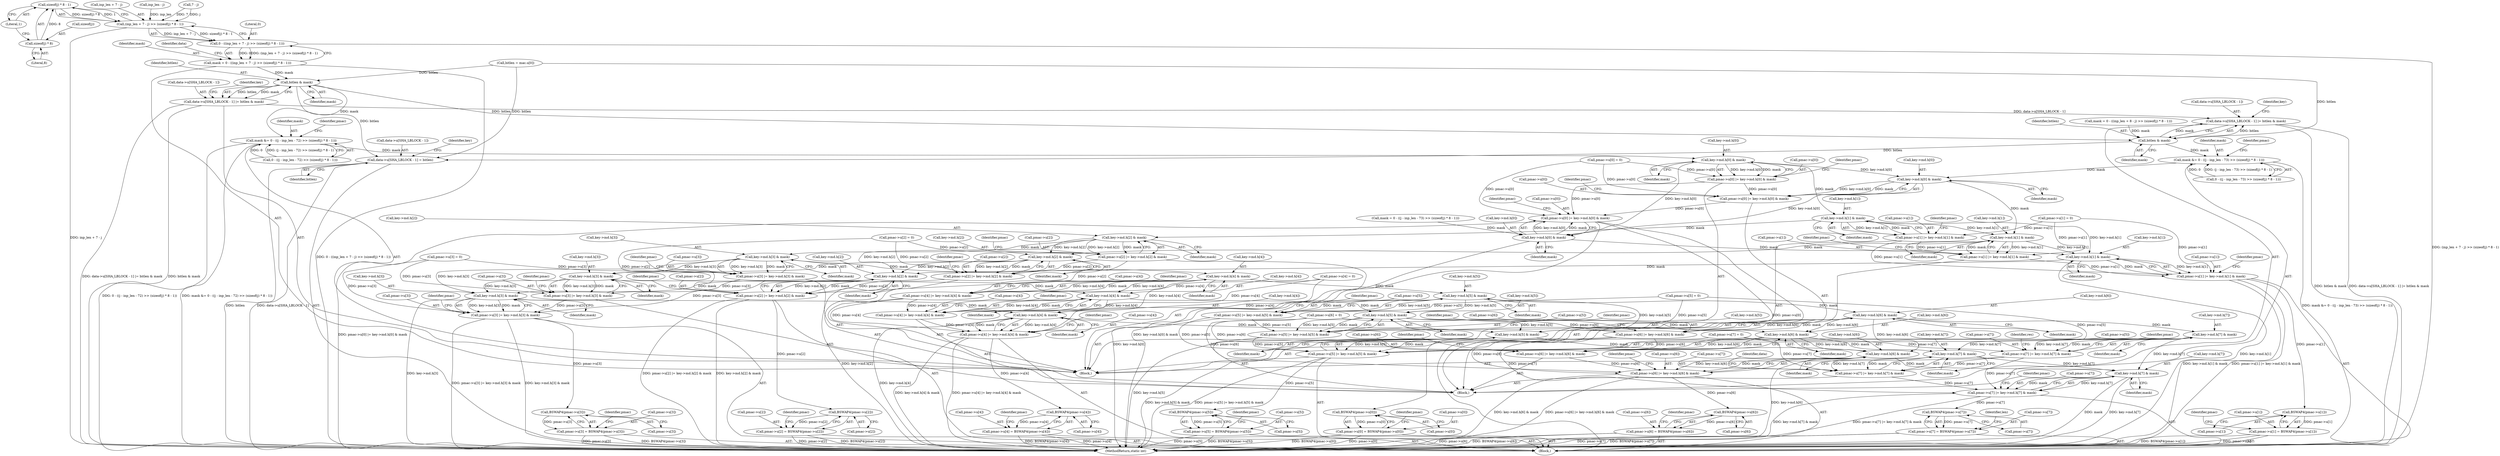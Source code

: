 digraph "0_openssl_68595c0c2886e7942a14f98c17a55a88afb6c292_0@API" {
"1000932" [label="(Call,sizeof(j) * 8 - 1)"];
"1000933" [label="(Call,sizeof(j) * 8)"];
"1000926" [label="(Call,(inp_len + 7 - j) >> (sizeof(j) * 8 - 1))"];
"1000924" [label="(Call,0 - ((inp_len + 7 - j) >> (sizeof(j) * 8 - 1)))"];
"1000922" [label="(Call,mask = 0 - ((inp_len + 7 - j) >> (sizeof(j) * 8 - 1)))"];
"1000946" [label="(Call,bitlen & mask)"];
"1000938" [label="(Call,data->u[SHA_LBLOCK - 1] |= bitlen & mask)"];
"1001137" [label="(Call,data->u[SHA_LBLOCK - 1] |= bitlen & mask)"];
"1000956" [label="(Call,mask &= 0 - ((j - inp_len - 72) >> (sizeof(j) * 8 - 1)))"];
"1000978" [label="(Call,key->md.h[0] & mask)"];
"1000972" [label="(Call,pmac->u[0] |= key->md.h[0] & mask)"];
"1001171" [label="(Call,pmac->u[0] |= key->md.h[0] & mask)"];
"1001406" [label="(Call,pmac->u[0] |= key->md.h[0] & mask)"];
"1001532" [label="(Call,BSWAP4(pmac->u[0]))"];
"1001526" [label="(Call,pmac->u[0] = BSWAP4(pmac->u[0]))"];
"1000993" [label="(Call,key->md.h[1] & mask)"];
"1000987" [label="(Call,pmac->u[1] |= key->md.h[1] & mask)"];
"1001186" [label="(Call,pmac->u[1] |= key->md.h[1] & mask)"];
"1001421" [label="(Call,pmac->u[1] |= key->md.h[1] & mask)"];
"1001544" [label="(Call,BSWAP4(pmac->u[1]))"];
"1001538" [label="(Call,pmac->u[1] = BSWAP4(pmac->u[1]))"];
"1001008" [label="(Call,key->md.h[2] & mask)"];
"1001002" [label="(Call,pmac->u[2] |= key->md.h[2] & mask)"];
"1001201" [label="(Call,pmac->u[2] |= key->md.h[2] & mask)"];
"1001436" [label="(Call,pmac->u[2] |= key->md.h[2] & mask)"];
"1001556" [label="(Call,BSWAP4(pmac->u[2]))"];
"1001550" [label="(Call,pmac->u[2] = BSWAP4(pmac->u[2]))"];
"1001023" [label="(Call,key->md.h[3] & mask)"];
"1001017" [label="(Call,pmac->u[3] |= key->md.h[3] & mask)"];
"1001216" [label="(Call,pmac->u[3] |= key->md.h[3] & mask)"];
"1001451" [label="(Call,pmac->u[3] |= key->md.h[3] & mask)"];
"1001568" [label="(Call,BSWAP4(pmac->u[3]))"];
"1001562" [label="(Call,pmac->u[3] = BSWAP4(pmac->u[3]))"];
"1001038" [label="(Call,key->md.h[4] & mask)"];
"1001032" [label="(Call,pmac->u[4] |= key->md.h[4] & mask)"];
"1001231" [label="(Call,pmac->u[4] |= key->md.h[4] & mask)"];
"1001466" [label="(Call,pmac->u[4] |= key->md.h[4] & mask)"];
"1001580" [label="(Call,BSWAP4(pmac->u[4]))"];
"1001574" [label="(Call,pmac->u[4] = BSWAP4(pmac->u[4]))"];
"1001053" [label="(Call,key->md.h[5] & mask)"];
"1001047" [label="(Call,pmac->u[5] |= key->md.h[5] & mask)"];
"1001246" [label="(Call,pmac->u[5] |= key->md.h[5] & mask)"];
"1001481" [label="(Call,pmac->u[5] |= key->md.h[5] & mask)"];
"1001592" [label="(Call,BSWAP4(pmac->u[5]))"];
"1001586" [label="(Call,pmac->u[5] = BSWAP4(pmac->u[5]))"];
"1001068" [label="(Call,key->md.h[6] & mask)"];
"1001062" [label="(Call,pmac->u[6] |= key->md.h[6] & mask)"];
"1001261" [label="(Call,pmac->u[6] |= key->md.h[6] & mask)"];
"1001496" [label="(Call,pmac->u[6] |= key->md.h[6] & mask)"];
"1001604" [label="(Call,BSWAP4(pmac->u[6]))"];
"1001598" [label="(Call,pmac->u[6] = BSWAP4(pmac->u[6]))"];
"1001083" [label="(Call,key->md.h[7] & mask)"];
"1001077" [label="(Call,pmac->u[7] |= key->md.h[7] & mask)"];
"1001276" [label="(Call,pmac->u[7] |= key->md.h[7] & mask)"];
"1001511" [label="(Call,pmac->u[7] |= key->md.h[7] & mask)"];
"1001616" [label="(Call,BSWAP4(pmac->u[7]))"];
"1001610" [label="(Call,pmac->u[7] = BSWAP4(pmac->u[7]))"];
"1001282" [label="(Call,key->md.h[7] & mask)"];
"1001517" [label="(Call,key->md.h[7] & mask)"];
"1001267" [label="(Call,key->md.h[6] & mask)"];
"1001502" [label="(Call,key->md.h[6] & mask)"];
"1001252" [label="(Call,key->md.h[5] & mask)"];
"1001487" [label="(Call,key->md.h[5] & mask)"];
"1001237" [label="(Call,key->md.h[4] & mask)"];
"1001472" [label="(Call,key->md.h[4] & mask)"];
"1001222" [label="(Call,key->md.h[3] & mask)"];
"1001457" [label="(Call,key->md.h[3] & mask)"];
"1001207" [label="(Call,key->md.h[2] & mask)"];
"1001442" [label="(Call,key->md.h[2] & mask)"];
"1001192" [label="(Call,key->md.h[1] & mask)"];
"1001427" [label="(Call,key->md.h[1] & mask)"];
"1001177" [label="(Call,key->md.h[0] & mask)"];
"1001412" [label="(Call,key->md.h[0] & mask)"];
"1001145" [label="(Call,bitlen & mask)"];
"1001155" [label="(Call,mask &= 0 - ((j - inp_len - 73) >> (sizeof(j) * 8 - 1)))"];
"1001374" [label="(Call,data->u[SHA_LBLOCK - 1] = bitlen)"];
"1001232" [label="(Call,pmac->u[4])"];
"1001261" [label="(Call,pmac->u[6] |= key->md.h[6] & mask)"];
"1000922" [label="(Call,mask = 0 - ((inp_len + 7 - j) >> (sizeof(j) * 8 - 1)))"];
"1001290" [label="(Identifier,mask)"];
"1001604" [label="(Call,BSWAP4(pmac->u[6]))"];
"1001420" [label="(Identifier,mask)"];
"1001503" [label="(Call,key->md.h[6])"];
"1001009" [label="(Call,key->md.h[2])"];
"1001002" [label="(Call,pmac->u[2] |= key->md.h[2] & mask)"];
"1001465" [label="(Identifier,mask)"];
"1001264" [label="(Identifier,pmac)"];
"1000923" [label="(Identifier,mask)"];
"1001427" [label="(Call,key->md.h[1] & mask)"];
"1000925" [label="(Literal,0)"];
"1001217" [label="(Call,pmac->u[3])"];
"1001033" [label="(Call,pmac->u[4])"];
"1001592" [label="(Call,BSWAP4(pmac->u[5]))"];
"1001208" [label="(Call,key->md.h[2])"];
"1001171" [label="(Call,pmac->u[0] |= key->md.h[0] & mask)"];
"1001610" [label="(Call,pmac->u[7] = BSWAP4(pmac->u[7]))"];
"1001457" [label="(Call,key->md.h[3] & mask)"];
"1001083" [label="(Call,key->md.h[7] & mask)"];
"1001473" [label="(Call,key->md.h[4])"];
"1001024" [label="(Call,key->md.h[3])"];
"1001283" [label="(Call,key->md.h[7])"];
"1001551" [label="(Call,pmac->u[2])"];
"1001223" [label="(Call,key->md.h[3])"];
"1000924" [label="(Call,0 - ((inp_len + 7 - j) >> (sizeof(j) * 8 - 1)))"];
"1000837" [label="(Call,pmac->u[6] = 0)"];
"1001078" [label="(Call,pmac->u[7])"];
"1001458" [label="(Call,key->md.h[3])"];
"1001526" [label="(Call,pmac->u[0] = BSWAP4(pmac->u[0]))"];
"1001586" [label="(Call,pmac->u[5] = BSWAP4(pmac->u[5]))"];
"1000939" [label="(Call,data->u[SHA_LBLOCK - 1])"];
"1001617" [label="(Call,pmac->u[7])"];
"1001616" [label="(Call,BSWAP4(pmac->u[7]))"];
"1001480" [label="(Identifier,mask)"];
"1001587" [label="(Call,pmac->u[5])"];
"1000809" [label="(Call,pmac->u[2] = 0)"];
"1001518" [label="(Call,key->md.h[7])"];
"1000823" [label="(Call,pmac->u[4] = 0)"];
"1001061" [label="(Identifier,mask)"];
"1001146" [label="(Identifier,bitlen)"];
"1000978" [label="(Call,key->md.h[0] & mask)"];
"1001216" [label="(Call,pmac->u[3] |= key->md.h[3] & mask)"];
"1001562" [label="(Call,pmac->u[3] = BSWAP4(pmac->u[3]))"];
"1001032" [label="(Call,pmac->u[4] |= key->md.h[4] & mask)"];
"1001282" [label="(Call,key->md.h[7] & mask)"];
"1001260" [label="(Identifier,mask)"];
"1001421" [label="(Call,pmac->u[1] |= key->md.h[1] & mask)"];
"1001439" [label="(Identifier,pmac)"];
"1001201" [label="(Call,pmac->u[2] |= key->md.h[2] & mask)"];
"1001375" [label="(Call,data->u[SHA_LBLOCK - 1])"];
"1001080" [label="(Identifier,pmac)"];
"1001185" [label="(Identifier,mask)"];
"1001091" [label="(Identifier,mask)"];
"1001247" [label="(Call,pmac->u[5])"];
"1001048" [label="(Call,pmac->u[5])"];
"1001580" [label="(Call,BSWAP4(pmac->u[4]))"];
"1001556" [label="(Call,BSWAP4(pmac->u[2]))"];
"1001186" [label="(Call,pmac->u[1] |= key->md.h[1] & mask)"];
"1001422" [label="(Call,pmac->u[1])"];
"1001237" [label="(Call,key->md.h[4] & mask)"];
"1001268" [label="(Call,key->md.h[6])"];
"1001428" [label="(Call,key->md.h[1])"];
"1001035" [label="(Identifier,pmac)"];
"1001569" [label="(Call,pmac->u[3])"];
"1001062" [label="(Call,pmac->u[6] |= key->md.h[6] & mask)"];
"1000990" [label="(Identifier,pmac)"];
"1001452" [label="(Call,pmac->u[3])"];
"1001020" [label="(Identifier,pmac)"];
"1001424" [label="(Identifier,pmac)"];
"1001145" [label="(Call,bitlen & mask)"];
"1001382" [label="(Identifier,bitlen)"];
"1001538" [label="(Call,pmac->u[1] = BSWAP4(pmac->u[1]))"];
"1001574" [label="(Call,pmac->u[4] = BSWAP4(pmac->u[4]))"];
"1001246" [label="(Call,pmac->u[5] |= key->md.h[5] & mask)"];
"1000788" [label="(Call,bitlen = mac.u[0])"];
"1001466" [label="(Call,pmac->u[4] |= key->md.h[4] & mask)"];
"1001063" [label="(Call,pmac->u[6])"];
"1001593" [label="(Call,pmac->u[5])"];
"1001219" [label="(Identifier,pmac)"];
"1001039" [label="(Call,key->md.h[4])"];
"1001525" [label="(Identifier,mask)"];
"1001532" [label="(Call,BSWAP4(pmac->u[0]))"];
"1001275" [label="(Identifier,mask)"];
"1001031" [label="(Identifier,mask)"];
"1001407" [label="(Call,pmac->u[0])"];
"1000986" [label="(Identifier,mask)"];
"1000927" [label="(Call,inp_len + 7 - j)"];
"1001238" [label="(Call,key->md.h[4])"];
"1001390" [label="(Call,mask = 0 - ((j - inp_len - 73) >> (sizeof(j) * 8 - 1)))"];
"1001120" [label="(Block,)"];
"1001487" [label="(Call,key->md.h[5] & mask)"];
"1001541" [label="(Identifier,pmac)"];
"1001018" [label="(Call,pmac->u[3])"];
"1001193" [label="(Call,key->md.h[1])"];
"1001249" [label="(Identifier,pmac)"];
"1001481" [label="(Call,pmac->u[5] |= key->md.h[5] & mask)"];
"1001451" [label="(Call,pmac->u[3] |= key->md.h[3] & mask)"];
"1001435" [label="(Identifier,mask)"];
"1001467" [label="(Call,pmac->u[4])"];
"1001204" [label="(Identifier,pmac)"];
"1001484" [label="(Identifier,pmac)"];
"1001605" [label="(Call,pmac->u[6])"];
"1001177" [label="(Call,key->md.h[0] & mask)"];
"1001262" [label="(Call,pmac->u[6])"];
"1000952" [label="(Identifier,key)"];
"1001003" [label="(Call,pmac->u[2])"];
"1001001" [label="(Identifier,mask)"];
"1001050" [label="(Identifier,pmac)"];
"1000934" [label="(Call,sizeof(j))"];
"1001482" [label="(Call,pmac->u[5])"];
"1001565" [label="(Identifier,pmac)"];
"1001545" [label="(Call,pmac->u[1])"];
"1001623" [label="(Identifier,len)"];
"1000830" [label="(Call,pmac->u[5] = 0)"];
"1000987" [label="(Call,pmac->u[1] |= key->md.h[1] & mask)"];
"1001514" [label="(Identifier,pmac)"];
"1000941" [label="(Identifier,data)"];
"1001413" [label="(Call,key->md.h[0])"];
"1000947" [label="(Identifier,bitlen)"];
"1001076" [label="(Identifier,mask)"];
"1001277" [label="(Call,pmac->u[7])"];
"1000898" [label="(Call,inp_len - j)"];
"1000795" [label="(Call,pmac->u[0] = 0)"];
"1001172" [label="(Call,pmac->u[0])"];
"1001469" [label="(Identifier,pmac)"];
"1001533" [label="(Call,pmac->u[0])"];
"1001575" [label="(Call,pmac->u[4])"];
"1001068" [label="(Call,key->md.h[6] & mask)"];
"1001557" [label="(Call,pmac->u[2])"];
"1001222" [label="(Call,key->md.h[3] & mask)"];
"1001202" [label="(Call,pmac->u[2])"];
"1001017" [label="(Call,pmac->u[3] |= key->md.h[3] & mask)"];
"1000816" [label="(Call,pmac->u[3] = 0)"];
"1001601" [label="(Identifier,pmac)"];
"1001502" [label="(Call,key->md.h[6] & mask)"];
"1001147" [label="(Identifier,mask)"];
"1000958" [label="(Call,0 - ((j - inp_len - 72) >> (sizeof(j) * 8 - 1)))"];
"1001511" [label="(Call,pmac->u[7] |= key->md.h[7] & mask)"];
"1001374" [label="(Call,data->u[SHA_LBLOCK - 1] = bitlen)"];
"1001529" [label="(Identifier,pmac)"];
"1000979" [label="(Call,key->md.h[0])"];
"1001568" [label="(Call,BSWAP4(pmac->u[3]))"];
"1001497" [label="(Call,pmac->u[6])"];
"1001155" [label="(Call,mask &= 0 - ((j - inp_len - 73) >> (sizeof(j) * 8 - 1)))"];
"1001544" [label="(Call,BSWAP4(pmac->u[1]))"];
"1000993" [label="(Call,key->md.h[1] & mask)"];
"1000937" [label="(Literal,1)"];
"1000496" [label="(Block,)"];
"1000932" [label="(Call,sizeof(j) * 8 - 1)"];
"1001589" [label="(Identifier,pmac)"];
"1001550" [label="(Call,pmac->u[2] = BSWAP4(pmac->u[2]))"];
"1001038" [label="(Call,key->md.h[4] & mask)"];
"1001200" [label="(Identifier,mask)"];
"1001944" [label="(MethodReturn,static int)"];
"1001577" [label="(Identifier,pmac)"];
"1001157" [label="(Call,0 - ((j - inp_len - 73) >> (sizeof(j) * 8 - 1)))"];
"1001436" [label="(Call,pmac->u[2] |= key->md.h[2] & mask)"];
"1001245" [label="(Identifier,mask)"];
"1001279" [label="(Identifier,pmac)"];
"1001046" [label="(Identifier,mask)"];
"1001189" [label="(Identifier,pmac)"];
"1001252" [label="(Call,key->md.h[5] & mask)"];
"1001517" [label="(Call,key->md.h[7] & mask)"];
"1001276" [label="(Call,pmac->u[7] |= key->md.h[7] & mask)"];
"1000868" [label="(Block,)"];
"1001054" [label="(Call,key->md.h[5])"];
"1000956" [label="(Call,mask &= 0 - ((j - inp_len - 72) >> (sizeof(j) * 8 - 1)))"];
"1001016" [label="(Identifier,mask)"];
"1001412" [label="(Call,key->md.h[0] & mask)"];
"1001599" [label="(Call,pmac->u[6])"];
"1000972" [label="(Call,pmac->u[0] |= key->md.h[0] & mask)"];
"1001488" [label="(Call,key->md.h[5])"];
"1001008" [label="(Call,key->md.h[2] & mask)"];
"1001215" [label="(Identifier,mask)"];
"1001613" [label="(Identifier,pmac)"];
"1001292" [label="(Identifier,data)"];
"1000844" [label="(Call,pmac->u[7] = 0)"];
"1001495" [label="(Identifier,mask)"];
"1000926" [label="(Call,(inp_len + 7 - j) >> (sizeof(j) * 8 - 1))"];
"1001454" [label="(Identifier,pmac)"];
"1001553" [label="(Identifier,pmac)"];
"1000948" [label="(Identifier,mask)"];
"1000957" [label="(Identifier,mask)"];
"1001207" [label="(Call,key->md.h[2] & mask)"];
"1001581" [label="(Call,pmac->u[4])"];
"1001267" [label="(Call,key->md.h[6] & mask)"];
"1000802" [label="(Call,pmac->u[1] = 0)"];
"1001598" [label="(Call,pmac->u[6] = BSWAP4(pmac->u[6]))"];
"1001499" [label="(Identifier,pmac)"];
"1001174" [label="(Identifier,pmac)"];
"1000994" [label="(Call,key->md.h[1])"];
"1001442" [label="(Call,key->md.h[2] & mask)"];
"1000936" [label="(Literal,8)"];
"1000988" [label="(Call,pmac->u[1])"];
"1001121" [label="(Call,mask = 0 - ((inp_len + 8 - j) >> (sizeof(j) * 8 - 1)))"];
"1001234" [label="(Identifier,pmac)"];
"1001386" [label="(Identifier,key)"];
"1000975" [label="(Identifier,pmac)"];
"1000938" [label="(Call,data->u[SHA_LBLOCK - 1] |= bitlen & mask)"];
"1001065" [label="(Identifier,pmac)"];
"1001472" [label="(Call,key->md.h[4] & mask)"];
"1000933" [label="(Call,sizeof(j) * 8)"];
"1001137" [label="(Call,data->u[SHA_LBLOCK - 1] |= bitlen & mask)"];
"1001512" [label="(Call,pmac->u[7])"];
"1001077" [label="(Call,pmac->u[7] |= key->md.h[7] & mask)"];
"1001611" [label="(Call,pmac->u[7])"];
"1001406" [label="(Call,pmac->u[0] |= key->md.h[0] & mask)"];
"1001450" [label="(Identifier,mask)"];
"1001005" [label="(Identifier,pmac)"];
"1001156" [label="(Identifier,mask)"];
"1001563" [label="(Call,pmac->u[3])"];
"1001178" [label="(Call,key->md.h[0])"];
"1001539" [label="(Call,pmac->u[1])"];
"1001023" [label="(Call,key->md.h[3] & mask)"];
"1001230" [label="(Identifier,mask)"];
"1001437" [label="(Call,pmac->u[2])"];
"1001527" [label="(Call,pmac->u[0])"];
"1001047" [label="(Call,pmac->u[5] |= key->md.h[5] & mask)"];
"1001496" [label="(Call,pmac->u[6] |= key->md.h[6] & mask)"];
"1001510" [label="(Identifier,mask)"];
"1000929" [label="(Call,7 - j)"];
"1001093" [label="(Identifier,res)"];
"1001053" [label="(Call,key->md.h[5] & mask)"];
"1001084" [label="(Call,key->md.h[7])"];
"1001231" [label="(Call,pmac->u[4] |= key->md.h[4] & mask)"];
"1001253" [label="(Call,key->md.h[5])"];
"1001187" [label="(Call,pmac->u[1])"];
"1000973" [label="(Call,pmac->u[0])"];
"1000946" [label="(Call,bitlen & mask)"];
"1001443" [label="(Call,key->md.h[2])"];
"1001069" [label="(Call,key->md.h[6])"];
"1001138" [label="(Call,data->u[SHA_LBLOCK - 1])"];
"1001192" [label="(Call,key->md.h[1] & mask)"];
"1001151" [label="(Identifier,key)"];
"1000932" -> "1000926"  [label="AST: "];
"1000932" -> "1000937"  [label="CFG: "];
"1000933" -> "1000932"  [label="AST: "];
"1000937" -> "1000932"  [label="AST: "];
"1000926" -> "1000932"  [label="CFG: "];
"1000932" -> "1000926"  [label="DDG: sizeof(j) * 8"];
"1000932" -> "1000926"  [label="DDG: 1"];
"1000933" -> "1000932"  [label="DDG: 8"];
"1000933" -> "1000936"  [label="CFG: "];
"1000934" -> "1000933"  [label="AST: "];
"1000936" -> "1000933"  [label="AST: "];
"1000937" -> "1000933"  [label="CFG: "];
"1000926" -> "1000924"  [label="AST: "];
"1000927" -> "1000926"  [label="AST: "];
"1000924" -> "1000926"  [label="CFG: "];
"1000926" -> "1001944"  [label="DDG: inp_len + 7 - j"];
"1000926" -> "1000924"  [label="DDG: inp_len + 7 - j"];
"1000926" -> "1000924"  [label="DDG: sizeof(j) * 8 - 1"];
"1000898" -> "1000926"  [label="DDG: inp_len"];
"1000929" -> "1000926"  [label="DDG: 7"];
"1000929" -> "1000926"  [label="DDG: j"];
"1000924" -> "1000922"  [label="AST: "];
"1000925" -> "1000924"  [label="AST: "];
"1000922" -> "1000924"  [label="CFG: "];
"1000924" -> "1001944"  [label="DDG: (inp_len + 7 - j) >> (sizeof(j) * 8 - 1)"];
"1000924" -> "1000922"  [label="DDG: 0"];
"1000924" -> "1000922"  [label="DDG: (inp_len + 7 - j) >> (sizeof(j) * 8 - 1)"];
"1000922" -> "1000868"  [label="AST: "];
"1000923" -> "1000922"  [label="AST: "];
"1000941" -> "1000922"  [label="CFG: "];
"1000922" -> "1001944"  [label="DDG: 0 - ((inp_len + 7 - j) >> (sizeof(j) * 8 - 1))"];
"1000922" -> "1000946"  [label="DDG: mask"];
"1000946" -> "1000938"  [label="AST: "];
"1000946" -> "1000948"  [label="CFG: "];
"1000947" -> "1000946"  [label="AST: "];
"1000948" -> "1000946"  [label="AST: "];
"1000938" -> "1000946"  [label="CFG: "];
"1000946" -> "1000938"  [label="DDG: bitlen"];
"1000946" -> "1000938"  [label="DDG: mask"];
"1000788" -> "1000946"  [label="DDG: bitlen"];
"1000946" -> "1000956"  [label="DDG: mask"];
"1000946" -> "1001145"  [label="DDG: bitlen"];
"1000946" -> "1001374"  [label="DDG: bitlen"];
"1000938" -> "1000868"  [label="AST: "];
"1000939" -> "1000938"  [label="AST: "];
"1000952" -> "1000938"  [label="CFG: "];
"1000938" -> "1001944"  [label="DDG: data->u[SHA_LBLOCK - 1] |= bitlen & mask"];
"1000938" -> "1001944"  [label="DDG: bitlen & mask"];
"1000938" -> "1001137"  [label="DDG: data->u[SHA_LBLOCK - 1]"];
"1001137" -> "1001120"  [label="AST: "];
"1001137" -> "1001145"  [label="CFG: "];
"1001138" -> "1001137"  [label="AST: "];
"1001145" -> "1001137"  [label="AST: "];
"1001151" -> "1001137"  [label="CFG: "];
"1001137" -> "1001944"  [label="DDG: data->u[SHA_LBLOCK - 1] |= bitlen & mask"];
"1001137" -> "1001944"  [label="DDG: bitlen & mask"];
"1001145" -> "1001137"  [label="DDG: bitlen"];
"1001145" -> "1001137"  [label="DDG: mask"];
"1000956" -> "1000868"  [label="AST: "];
"1000956" -> "1000958"  [label="CFG: "];
"1000957" -> "1000956"  [label="AST: "];
"1000958" -> "1000956"  [label="AST: "];
"1000975" -> "1000956"  [label="CFG: "];
"1000956" -> "1001944"  [label="DDG: 0 - ((j - inp_len - 72) >> (sizeof(j) * 8 - 1))"];
"1000956" -> "1001944"  [label="DDG: mask &= 0 - ((j - inp_len - 72) >> (sizeof(j) * 8 - 1))"];
"1000958" -> "1000956"  [label="DDG: 0"];
"1000958" -> "1000956"  [label="DDG: (j - inp_len - 72) >> (sizeof(j) * 8 - 1)"];
"1000956" -> "1000978"  [label="DDG: mask"];
"1000978" -> "1000972"  [label="AST: "];
"1000978" -> "1000986"  [label="CFG: "];
"1000979" -> "1000978"  [label="AST: "];
"1000986" -> "1000978"  [label="AST: "];
"1000972" -> "1000978"  [label="CFG: "];
"1000978" -> "1000972"  [label="DDG: key->md.h[0]"];
"1000978" -> "1000972"  [label="DDG: mask"];
"1000978" -> "1000993"  [label="DDG: mask"];
"1000978" -> "1001177"  [label="DDG: key->md.h[0]"];
"1000978" -> "1001412"  [label="DDG: key->md.h[0]"];
"1000972" -> "1000868"  [label="AST: "];
"1000973" -> "1000972"  [label="AST: "];
"1000990" -> "1000972"  [label="CFG: "];
"1000795" -> "1000972"  [label="DDG: pmac->u[0]"];
"1000972" -> "1001171"  [label="DDG: pmac->u[0]"];
"1000972" -> "1001406"  [label="DDG: pmac->u[0]"];
"1001171" -> "1001120"  [label="AST: "];
"1001171" -> "1001177"  [label="CFG: "];
"1001172" -> "1001171"  [label="AST: "];
"1001177" -> "1001171"  [label="AST: "];
"1001189" -> "1001171"  [label="CFG: "];
"1000795" -> "1001171"  [label="DDG: pmac->u[0]"];
"1001177" -> "1001171"  [label="DDG: key->md.h[0]"];
"1001177" -> "1001171"  [label="DDG: mask"];
"1001171" -> "1001406"  [label="DDG: pmac->u[0]"];
"1001406" -> "1000496"  [label="AST: "];
"1001406" -> "1001412"  [label="CFG: "];
"1001407" -> "1001406"  [label="AST: "];
"1001412" -> "1001406"  [label="AST: "];
"1001424" -> "1001406"  [label="CFG: "];
"1001406" -> "1001944"  [label="DDG: pmac->u[0] |= key->md.h[0] & mask"];
"1001406" -> "1001944"  [label="DDG: key->md.h[0] & mask"];
"1000795" -> "1001406"  [label="DDG: pmac->u[0]"];
"1001412" -> "1001406"  [label="DDG: key->md.h[0]"];
"1001412" -> "1001406"  [label="DDG: mask"];
"1001406" -> "1001532"  [label="DDG: pmac->u[0]"];
"1001532" -> "1001526"  [label="AST: "];
"1001532" -> "1001533"  [label="CFG: "];
"1001533" -> "1001532"  [label="AST: "];
"1001526" -> "1001532"  [label="CFG: "];
"1001532" -> "1001526"  [label="DDG: pmac->u[0]"];
"1001526" -> "1000496"  [label="AST: "];
"1001527" -> "1001526"  [label="AST: "];
"1001541" -> "1001526"  [label="CFG: "];
"1001526" -> "1001944"  [label="DDG: BSWAP4(pmac->u[0])"];
"1001526" -> "1001944"  [label="DDG: pmac->u[0]"];
"1000993" -> "1000987"  [label="AST: "];
"1000993" -> "1001001"  [label="CFG: "];
"1000994" -> "1000993"  [label="AST: "];
"1001001" -> "1000993"  [label="AST: "];
"1000987" -> "1000993"  [label="CFG: "];
"1000993" -> "1000987"  [label="DDG: key->md.h[1]"];
"1000993" -> "1000987"  [label="DDG: mask"];
"1000993" -> "1001008"  [label="DDG: mask"];
"1000993" -> "1001192"  [label="DDG: key->md.h[1]"];
"1000993" -> "1001427"  [label="DDG: key->md.h[1]"];
"1000987" -> "1000868"  [label="AST: "];
"1000988" -> "1000987"  [label="AST: "];
"1001005" -> "1000987"  [label="CFG: "];
"1000802" -> "1000987"  [label="DDG: pmac->u[1]"];
"1000987" -> "1001186"  [label="DDG: pmac->u[1]"];
"1000987" -> "1001421"  [label="DDG: pmac->u[1]"];
"1001186" -> "1001120"  [label="AST: "];
"1001186" -> "1001192"  [label="CFG: "];
"1001187" -> "1001186"  [label="AST: "];
"1001192" -> "1001186"  [label="AST: "];
"1001204" -> "1001186"  [label="CFG: "];
"1000802" -> "1001186"  [label="DDG: pmac->u[1]"];
"1001192" -> "1001186"  [label="DDG: key->md.h[1]"];
"1001192" -> "1001186"  [label="DDG: mask"];
"1001186" -> "1001421"  [label="DDG: pmac->u[1]"];
"1001421" -> "1000496"  [label="AST: "];
"1001421" -> "1001427"  [label="CFG: "];
"1001422" -> "1001421"  [label="AST: "];
"1001427" -> "1001421"  [label="AST: "];
"1001439" -> "1001421"  [label="CFG: "];
"1001421" -> "1001944"  [label="DDG: key->md.h[1] & mask"];
"1001421" -> "1001944"  [label="DDG: pmac->u[1] |= key->md.h[1] & mask"];
"1000802" -> "1001421"  [label="DDG: pmac->u[1]"];
"1001427" -> "1001421"  [label="DDG: key->md.h[1]"];
"1001427" -> "1001421"  [label="DDG: mask"];
"1001421" -> "1001544"  [label="DDG: pmac->u[1]"];
"1001544" -> "1001538"  [label="AST: "];
"1001544" -> "1001545"  [label="CFG: "];
"1001545" -> "1001544"  [label="AST: "];
"1001538" -> "1001544"  [label="CFG: "];
"1001544" -> "1001538"  [label="DDG: pmac->u[1]"];
"1001538" -> "1000496"  [label="AST: "];
"1001539" -> "1001538"  [label="AST: "];
"1001553" -> "1001538"  [label="CFG: "];
"1001538" -> "1001944"  [label="DDG: BSWAP4(pmac->u[1])"];
"1001538" -> "1001944"  [label="DDG: pmac->u[1]"];
"1001008" -> "1001002"  [label="AST: "];
"1001008" -> "1001016"  [label="CFG: "];
"1001009" -> "1001008"  [label="AST: "];
"1001016" -> "1001008"  [label="AST: "];
"1001002" -> "1001008"  [label="CFG: "];
"1001008" -> "1001002"  [label="DDG: key->md.h[2]"];
"1001008" -> "1001002"  [label="DDG: mask"];
"1001008" -> "1001023"  [label="DDG: mask"];
"1001008" -> "1001207"  [label="DDG: key->md.h[2]"];
"1001008" -> "1001442"  [label="DDG: key->md.h[2]"];
"1001002" -> "1000868"  [label="AST: "];
"1001003" -> "1001002"  [label="AST: "];
"1001020" -> "1001002"  [label="CFG: "];
"1000809" -> "1001002"  [label="DDG: pmac->u[2]"];
"1001002" -> "1001201"  [label="DDG: pmac->u[2]"];
"1001002" -> "1001436"  [label="DDG: pmac->u[2]"];
"1001201" -> "1001120"  [label="AST: "];
"1001201" -> "1001207"  [label="CFG: "];
"1001202" -> "1001201"  [label="AST: "];
"1001207" -> "1001201"  [label="AST: "];
"1001219" -> "1001201"  [label="CFG: "];
"1000809" -> "1001201"  [label="DDG: pmac->u[2]"];
"1001207" -> "1001201"  [label="DDG: key->md.h[2]"];
"1001207" -> "1001201"  [label="DDG: mask"];
"1001201" -> "1001436"  [label="DDG: pmac->u[2]"];
"1001436" -> "1000496"  [label="AST: "];
"1001436" -> "1001442"  [label="CFG: "];
"1001437" -> "1001436"  [label="AST: "];
"1001442" -> "1001436"  [label="AST: "];
"1001454" -> "1001436"  [label="CFG: "];
"1001436" -> "1001944"  [label="DDG: pmac->u[2] |= key->md.h[2] & mask"];
"1001436" -> "1001944"  [label="DDG: key->md.h[2] & mask"];
"1000809" -> "1001436"  [label="DDG: pmac->u[2]"];
"1001442" -> "1001436"  [label="DDG: key->md.h[2]"];
"1001442" -> "1001436"  [label="DDG: mask"];
"1001436" -> "1001556"  [label="DDG: pmac->u[2]"];
"1001556" -> "1001550"  [label="AST: "];
"1001556" -> "1001557"  [label="CFG: "];
"1001557" -> "1001556"  [label="AST: "];
"1001550" -> "1001556"  [label="CFG: "];
"1001556" -> "1001550"  [label="DDG: pmac->u[2]"];
"1001550" -> "1000496"  [label="AST: "];
"1001551" -> "1001550"  [label="AST: "];
"1001565" -> "1001550"  [label="CFG: "];
"1001550" -> "1001944"  [label="DDG: pmac->u[2]"];
"1001550" -> "1001944"  [label="DDG: BSWAP4(pmac->u[2])"];
"1001023" -> "1001017"  [label="AST: "];
"1001023" -> "1001031"  [label="CFG: "];
"1001024" -> "1001023"  [label="AST: "];
"1001031" -> "1001023"  [label="AST: "];
"1001017" -> "1001023"  [label="CFG: "];
"1001023" -> "1001017"  [label="DDG: key->md.h[3]"];
"1001023" -> "1001017"  [label="DDG: mask"];
"1001023" -> "1001038"  [label="DDG: mask"];
"1001023" -> "1001222"  [label="DDG: key->md.h[3]"];
"1001023" -> "1001457"  [label="DDG: key->md.h[3]"];
"1001017" -> "1000868"  [label="AST: "];
"1001018" -> "1001017"  [label="AST: "];
"1001035" -> "1001017"  [label="CFG: "];
"1000816" -> "1001017"  [label="DDG: pmac->u[3]"];
"1001017" -> "1001216"  [label="DDG: pmac->u[3]"];
"1001017" -> "1001451"  [label="DDG: pmac->u[3]"];
"1001216" -> "1001120"  [label="AST: "];
"1001216" -> "1001222"  [label="CFG: "];
"1001217" -> "1001216"  [label="AST: "];
"1001222" -> "1001216"  [label="AST: "];
"1001234" -> "1001216"  [label="CFG: "];
"1000816" -> "1001216"  [label="DDG: pmac->u[3]"];
"1001222" -> "1001216"  [label="DDG: key->md.h[3]"];
"1001222" -> "1001216"  [label="DDG: mask"];
"1001216" -> "1001451"  [label="DDG: pmac->u[3]"];
"1001451" -> "1000496"  [label="AST: "];
"1001451" -> "1001457"  [label="CFG: "];
"1001452" -> "1001451"  [label="AST: "];
"1001457" -> "1001451"  [label="AST: "];
"1001469" -> "1001451"  [label="CFG: "];
"1001451" -> "1001944"  [label="DDG: pmac->u[3] |= key->md.h[3] & mask"];
"1001451" -> "1001944"  [label="DDG: key->md.h[3] & mask"];
"1000816" -> "1001451"  [label="DDG: pmac->u[3]"];
"1001457" -> "1001451"  [label="DDG: key->md.h[3]"];
"1001457" -> "1001451"  [label="DDG: mask"];
"1001451" -> "1001568"  [label="DDG: pmac->u[3]"];
"1001568" -> "1001562"  [label="AST: "];
"1001568" -> "1001569"  [label="CFG: "];
"1001569" -> "1001568"  [label="AST: "];
"1001562" -> "1001568"  [label="CFG: "];
"1001568" -> "1001562"  [label="DDG: pmac->u[3]"];
"1001562" -> "1000496"  [label="AST: "];
"1001563" -> "1001562"  [label="AST: "];
"1001577" -> "1001562"  [label="CFG: "];
"1001562" -> "1001944"  [label="DDG: pmac->u[3]"];
"1001562" -> "1001944"  [label="DDG: BSWAP4(pmac->u[3])"];
"1001038" -> "1001032"  [label="AST: "];
"1001038" -> "1001046"  [label="CFG: "];
"1001039" -> "1001038"  [label="AST: "];
"1001046" -> "1001038"  [label="AST: "];
"1001032" -> "1001038"  [label="CFG: "];
"1001038" -> "1001032"  [label="DDG: key->md.h[4]"];
"1001038" -> "1001032"  [label="DDG: mask"];
"1001038" -> "1001053"  [label="DDG: mask"];
"1001038" -> "1001237"  [label="DDG: key->md.h[4]"];
"1001038" -> "1001472"  [label="DDG: key->md.h[4]"];
"1001032" -> "1000868"  [label="AST: "];
"1001033" -> "1001032"  [label="AST: "];
"1001050" -> "1001032"  [label="CFG: "];
"1000823" -> "1001032"  [label="DDG: pmac->u[4]"];
"1001032" -> "1001231"  [label="DDG: pmac->u[4]"];
"1001032" -> "1001466"  [label="DDG: pmac->u[4]"];
"1001231" -> "1001120"  [label="AST: "];
"1001231" -> "1001237"  [label="CFG: "];
"1001232" -> "1001231"  [label="AST: "];
"1001237" -> "1001231"  [label="AST: "];
"1001249" -> "1001231"  [label="CFG: "];
"1000823" -> "1001231"  [label="DDG: pmac->u[4]"];
"1001237" -> "1001231"  [label="DDG: key->md.h[4]"];
"1001237" -> "1001231"  [label="DDG: mask"];
"1001231" -> "1001466"  [label="DDG: pmac->u[4]"];
"1001466" -> "1000496"  [label="AST: "];
"1001466" -> "1001472"  [label="CFG: "];
"1001467" -> "1001466"  [label="AST: "];
"1001472" -> "1001466"  [label="AST: "];
"1001484" -> "1001466"  [label="CFG: "];
"1001466" -> "1001944"  [label="DDG: key->md.h[4] & mask"];
"1001466" -> "1001944"  [label="DDG: pmac->u[4] |= key->md.h[4] & mask"];
"1000823" -> "1001466"  [label="DDG: pmac->u[4]"];
"1001472" -> "1001466"  [label="DDG: key->md.h[4]"];
"1001472" -> "1001466"  [label="DDG: mask"];
"1001466" -> "1001580"  [label="DDG: pmac->u[4]"];
"1001580" -> "1001574"  [label="AST: "];
"1001580" -> "1001581"  [label="CFG: "];
"1001581" -> "1001580"  [label="AST: "];
"1001574" -> "1001580"  [label="CFG: "];
"1001580" -> "1001574"  [label="DDG: pmac->u[4]"];
"1001574" -> "1000496"  [label="AST: "];
"1001575" -> "1001574"  [label="AST: "];
"1001589" -> "1001574"  [label="CFG: "];
"1001574" -> "1001944"  [label="DDG: BSWAP4(pmac->u[4])"];
"1001574" -> "1001944"  [label="DDG: pmac->u[4]"];
"1001053" -> "1001047"  [label="AST: "];
"1001053" -> "1001061"  [label="CFG: "];
"1001054" -> "1001053"  [label="AST: "];
"1001061" -> "1001053"  [label="AST: "];
"1001047" -> "1001053"  [label="CFG: "];
"1001053" -> "1001047"  [label="DDG: key->md.h[5]"];
"1001053" -> "1001047"  [label="DDG: mask"];
"1001053" -> "1001068"  [label="DDG: mask"];
"1001053" -> "1001252"  [label="DDG: key->md.h[5]"];
"1001053" -> "1001487"  [label="DDG: key->md.h[5]"];
"1001047" -> "1000868"  [label="AST: "];
"1001048" -> "1001047"  [label="AST: "];
"1001065" -> "1001047"  [label="CFG: "];
"1000830" -> "1001047"  [label="DDG: pmac->u[5]"];
"1001047" -> "1001246"  [label="DDG: pmac->u[5]"];
"1001047" -> "1001481"  [label="DDG: pmac->u[5]"];
"1001246" -> "1001120"  [label="AST: "];
"1001246" -> "1001252"  [label="CFG: "];
"1001247" -> "1001246"  [label="AST: "];
"1001252" -> "1001246"  [label="AST: "];
"1001264" -> "1001246"  [label="CFG: "];
"1000830" -> "1001246"  [label="DDG: pmac->u[5]"];
"1001252" -> "1001246"  [label="DDG: key->md.h[5]"];
"1001252" -> "1001246"  [label="DDG: mask"];
"1001246" -> "1001481"  [label="DDG: pmac->u[5]"];
"1001481" -> "1000496"  [label="AST: "];
"1001481" -> "1001487"  [label="CFG: "];
"1001482" -> "1001481"  [label="AST: "];
"1001487" -> "1001481"  [label="AST: "];
"1001499" -> "1001481"  [label="CFG: "];
"1001481" -> "1001944"  [label="DDG: key->md.h[5] & mask"];
"1001481" -> "1001944"  [label="DDG: pmac->u[5] |= key->md.h[5] & mask"];
"1000830" -> "1001481"  [label="DDG: pmac->u[5]"];
"1001487" -> "1001481"  [label="DDG: key->md.h[5]"];
"1001487" -> "1001481"  [label="DDG: mask"];
"1001481" -> "1001592"  [label="DDG: pmac->u[5]"];
"1001592" -> "1001586"  [label="AST: "];
"1001592" -> "1001593"  [label="CFG: "];
"1001593" -> "1001592"  [label="AST: "];
"1001586" -> "1001592"  [label="CFG: "];
"1001592" -> "1001586"  [label="DDG: pmac->u[5]"];
"1001586" -> "1000496"  [label="AST: "];
"1001587" -> "1001586"  [label="AST: "];
"1001601" -> "1001586"  [label="CFG: "];
"1001586" -> "1001944"  [label="DDG: pmac->u[5]"];
"1001586" -> "1001944"  [label="DDG: BSWAP4(pmac->u[5])"];
"1001068" -> "1001062"  [label="AST: "];
"1001068" -> "1001076"  [label="CFG: "];
"1001069" -> "1001068"  [label="AST: "];
"1001076" -> "1001068"  [label="AST: "];
"1001062" -> "1001068"  [label="CFG: "];
"1001068" -> "1001062"  [label="DDG: key->md.h[6]"];
"1001068" -> "1001062"  [label="DDG: mask"];
"1001068" -> "1001083"  [label="DDG: mask"];
"1001068" -> "1001267"  [label="DDG: key->md.h[6]"];
"1001068" -> "1001502"  [label="DDG: key->md.h[6]"];
"1001062" -> "1000868"  [label="AST: "];
"1001063" -> "1001062"  [label="AST: "];
"1001080" -> "1001062"  [label="CFG: "];
"1000837" -> "1001062"  [label="DDG: pmac->u[6]"];
"1001062" -> "1001261"  [label="DDG: pmac->u[6]"];
"1001062" -> "1001496"  [label="DDG: pmac->u[6]"];
"1001261" -> "1001120"  [label="AST: "];
"1001261" -> "1001267"  [label="CFG: "];
"1001262" -> "1001261"  [label="AST: "];
"1001267" -> "1001261"  [label="AST: "];
"1001279" -> "1001261"  [label="CFG: "];
"1000837" -> "1001261"  [label="DDG: pmac->u[6]"];
"1001267" -> "1001261"  [label="DDG: key->md.h[6]"];
"1001267" -> "1001261"  [label="DDG: mask"];
"1001261" -> "1001496"  [label="DDG: pmac->u[6]"];
"1001496" -> "1000496"  [label="AST: "];
"1001496" -> "1001502"  [label="CFG: "];
"1001497" -> "1001496"  [label="AST: "];
"1001502" -> "1001496"  [label="AST: "];
"1001514" -> "1001496"  [label="CFG: "];
"1001496" -> "1001944"  [label="DDG: key->md.h[6] & mask"];
"1001496" -> "1001944"  [label="DDG: pmac->u[6] |= key->md.h[6] & mask"];
"1000837" -> "1001496"  [label="DDG: pmac->u[6]"];
"1001502" -> "1001496"  [label="DDG: key->md.h[6]"];
"1001502" -> "1001496"  [label="DDG: mask"];
"1001496" -> "1001604"  [label="DDG: pmac->u[6]"];
"1001604" -> "1001598"  [label="AST: "];
"1001604" -> "1001605"  [label="CFG: "];
"1001605" -> "1001604"  [label="AST: "];
"1001598" -> "1001604"  [label="CFG: "];
"1001604" -> "1001598"  [label="DDG: pmac->u[6]"];
"1001598" -> "1000496"  [label="AST: "];
"1001599" -> "1001598"  [label="AST: "];
"1001613" -> "1001598"  [label="CFG: "];
"1001598" -> "1001944"  [label="DDG: pmac->u[6]"];
"1001598" -> "1001944"  [label="DDG: BSWAP4(pmac->u[6])"];
"1001083" -> "1001077"  [label="AST: "];
"1001083" -> "1001091"  [label="CFG: "];
"1001084" -> "1001083"  [label="AST: "];
"1001091" -> "1001083"  [label="AST: "];
"1001077" -> "1001083"  [label="CFG: "];
"1001083" -> "1001077"  [label="DDG: key->md.h[7]"];
"1001083" -> "1001077"  [label="DDG: mask"];
"1001083" -> "1001282"  [label="DDG: key->md.h[7]"];
"1001083" -> "1001517"  [label="DDG: key->md.h[7]"];
"1001077" -> "1000868"  [label="AST: "];
"1001078" -> "1001077"  [label="AST: "];
"1001093" -> "1001077"  [label="CFG: "];
"1000844" -> "1001077"  [label="DDG: pmac->u[7]"];
"1001077" -> "1001276"  [label="DDG: pmac->u[7]"];
"1001077" -> "1001511"  [label="DDG: pmac->u[7]"];
"1001276" -> "1001120"  [label="AST: "];
"1001276" -> "1001282"  [label="CFG: "];
"1001277" -> "1001276"  [label="AST: "];
"1001282" -> "1001276"  [label="AST: "];
"1001292" -> "1001276"  [label="CFG: "];
"1000844" -> "1001276"  [label="DDG: pmac->u[7]"];
"1001282" -> "1001276"  [label="DDG: key->md.h[7]"];
"1001282" -> "1001276"  [label="DDG: mask"];
"1001276" -> "1001511"  [label="DDG: pmac->u[7]"];
"1001511" -> "1000496"  [label="AST: "];
"1001511" -> "1001517"  [label="CFG: "];
"1001512" -> "1001511"  [label="AST: "];
"1001517" -> "1001511"  [label="AST: "];
"1001529" -> "1001511"  [label="CFG: "];
"1001511" -> "1001944"  [label="DDG: key->md.h[7] & mask"];
"1001511" -> "1001944"  [label="DDG: pmac->u[7] |= key->md.h[7] & mask"];
"1000844" -> "1001511"  [label="DDG: pmac->u[7]"];
"1001517" -> "1001511"  [label="DDG: key->md.h[7]"];
"1001517" -> "1001511"  [label="DDG: mask"];
"1001511" -> "1001616"  [label="DDG: pmac->u[7]"];
"1001616" -> "1001610"  [label="AST: "];
"1001616" -> "1001617"  [label="CFG: "];
"1001617" -> "1001616"  [label="AST: "];
"1001610" -> "1001616"  [label="CFG: "];
"1001616" -> "1001610"  [label="DDG: pmac->u[7]"];
"1001610" -> "1000496"  [label="AST: "];
"1001611" -> "1001610"  [label="AST: "];
"1001623" -> "1001610"  [label="CFG: "];
"1001610" -> "1001944"  [label="DDG: pmac->u[7]"];
"1001610" -> "1001944"  [label="DDG: BSWAP4(pmac->u[7])"];
"1001282" -> "1001290"  [label="CFG: "];
"1001283" -> "1001282"  [label="AST: "];
"1001290" -> "1001282"  [label="AST: "];
"1001267" -> "1001282"  [label="DDG: mask"];
"1001282" -> "1001517"  [label="DDG: key->md.h[7]"];
"1001517" -> "1001525"  [label="CFG: "];
"1001518" -> "1001517"  [label="AST: "];
"1001525" -> "1001517"  [label="AST: "];
"1001517" -> "1001944"  [label="DDG: mask"];
"1001517" -> "1001944"  [label="DDG: key->md.h[7]"];
"1001502" -> "1001517"  [label="DDG: mask"];
"1001267" -> "1001275"  [label="CFG: "];
"1001268" -> "1001267"  [label="AST: "];
"1001275" -> "1001267"  [label="AST: "];
"1001252" -> "1001267"  [label="DDG: mask"];
"1001267" -> "1001502"  [label="DDG: key->md.h[6]"];
"1001502" -> "1001510"  [label="CFG: "];
"1001503" -> "1001502"  [label="AST: "];
"1001510" -> "1001502"  [label="AST: "];
"1001502" -> "1001944"  [label="DDG: key->md.h[6]"];
"1001487" -> "1001502"  [label="DDG: mask"];
"1001252" -> "1001260"  [label="CFG: "];
"1001253" -> "1001252"  [label="AST: "];
"1001260" -> "1001252"  [label="AST: "];
"1001237" -> "1001252"  [label="DDG: mask"];
"1001252" -> "1001487"  [label="DDG: key->md.h[5]"];
"1001487" -> "1001495"  [label="CFG: "];
"1001488" -> "1001487"  [label="AST: "];
"1001495" -> "1001487"  [label="AST: "];
"1001487" -> "1001944"  [label="DDG: key->md.h[5]"];
"1001472" -> "1001487"  [label="DDG: mask"];
"1001237" -> "1001245"  [label="CFG: "];
"1001238" -> "1001237"  [label="AST: "];
"1001245" -> "1001237"  [label="AST: "];
"1001222" -> "1001237"  [label="DDG: mask"];
"1001237" -> "1001472"  [label="DDG: key->md.h[4]"];
"1001472" -> "1001480"  [label="CFG: "];
"1001473" -> "1001472"  [label="AST: "];
"1001480" -> "1001472"  [label="AST: "];
"1001472" -> "1001944"  [label="DDG: key->md.h[4]"];
"1001457" -> "1001472"  [label="DDG: mask"];
"1001222" -> "1001230"  [label="CFG: "];
"1001223" -> "1001222"  [label="AST: "];
"1001230" -> "1001222"  [label="AST: "];
"1001207" -> "1001222"  [label="DDG: mask"];
"1001222" -> "1001457"  [label="DDG: key->md.h[3]"];
"1001457" -> "1001465"  [label="CFG: "];
"1001458" -> "1001457"  [label="AST: "];
"1001465" -> "1001457"  [label="AST: "];
"1001457" -> "1001944"  [label="DDG: key->md.h[3]"];
"1001442" -> "1001457"  [label="DDG: mask"];
"1001207" -> "1001215"  [label="CFG: "];
"1001208" -> "1001207"  [label="AST: "];
"1001215" -> "1001207"  [label="AST: "];
"1001192" -> "1001207"  [label="DDG: mask"];
"1001207" -> "1001442"  [label="DDG: key->md.h[2]"];
"1001442" -> "1001450"  [label="CFG: "];
"1001443" -> "1001442"  [label="AST: "];
"1001450" -> "1001442"  [label="AST: "];
"1001442" -> "1001944"  [label="DDG: key->md.h[2]"];
"1001427" -> "1001442"  [label="DDG: mask"];
"1001192" -> "1001200"  [label="CFG: "];
"1001193" -> "1001192"  [label="AST: "];
"1001200" -> "1001192"  [label="AST: "];
"1001177" -> "1001192"  [label="DDG: mask"];
"1001192" -> "1001427"  [label="DDG: key->md.h[1]"];
"1001427" -> "1001435"  [label="CFG: "];
"1001428" -> "1001427"  [label="AST: "];
"1001435" -> "1001427"  [label="AST: "];
"1001427" -> "1001944"  [label="DDG: key->md.h[1]"];
"1001412" -> "1001427"  [label="DDG: mask"];
"1001177" -> "1001185"  [label="CFG: "];
"1001178" -> "1001177"  [label="AST: "];
"1001185" -> "1001177"  [label="AST: "];
"1001155" -> "1001177"  [label="DDG: mask"];
"1001177" -> "1001412"  [label="DDG: key->md.h[0]"];
"1001412" -> "1001420"  [label="CFG: "];
"1001413" -> "1001412"  [label="AST: "];
"1001420" -> "1001412"  [label="AST: "];
"1001412" -> "1001944"  [label="DDG: key->md.h[0]"];
"1001390" -> "1001412"  [label="DDG: mask"];
"1001145" -> "1001147"  [label="CFG: "];
"1001146" -> "1001145"  [label="AST: "];
"1001147" -> "1001145"  [label="AST: "];
"1000788" -> "1001145"  [label="DDG: bitlen"];
"1001121" -> "1001145"  [label="DDG: mask"];
"1001145" -> "1001155"  [label="DDG: mask"];
"1001145" -> "1001374"  [label="DDG: bitlen"];
"1001155" -> "1001120"  [label="AST: "];
"1001155" -> "1001157"  [label="CFG: "];
"1001156" -> "1001155"  [label="AST: "];
"1001157" -> "1001155"  [label="AST: "];
"1001174" -> "1001155"  [label="CFG: "];
"1001155" -> "1001944"  [label="DDG: mask &= 0 - ((j - inp_len - 73) >> (sizeof(j) * 8 - 1))"];
"1001157" -> "1001155"  [label="DDG: 0"];
"1001157" -> "1001155"  [label="DDG: (j - inp_len - 73) >> (sizeof(j) * 8 - 1)"];
"1001374" -> "1000496"  [label="AST: "];
"1001374" -> "1001382"  [label="CFG: "];
"1001375" -> "1001374"  [label="AST: "];
"1001382" -> "1001374"  [label="AST: "];
"1001386" -> "1001374"  [label="CFG: "];
"1001374" -> "1001944"  [label="DDG: bitlen"];
"1001374" -> "1001944"  [label="DDG: data->u[SHA_LBLOCK - 1]"];
"1000788" -> "1001374"  [label="DDG: bitlen"];
}
